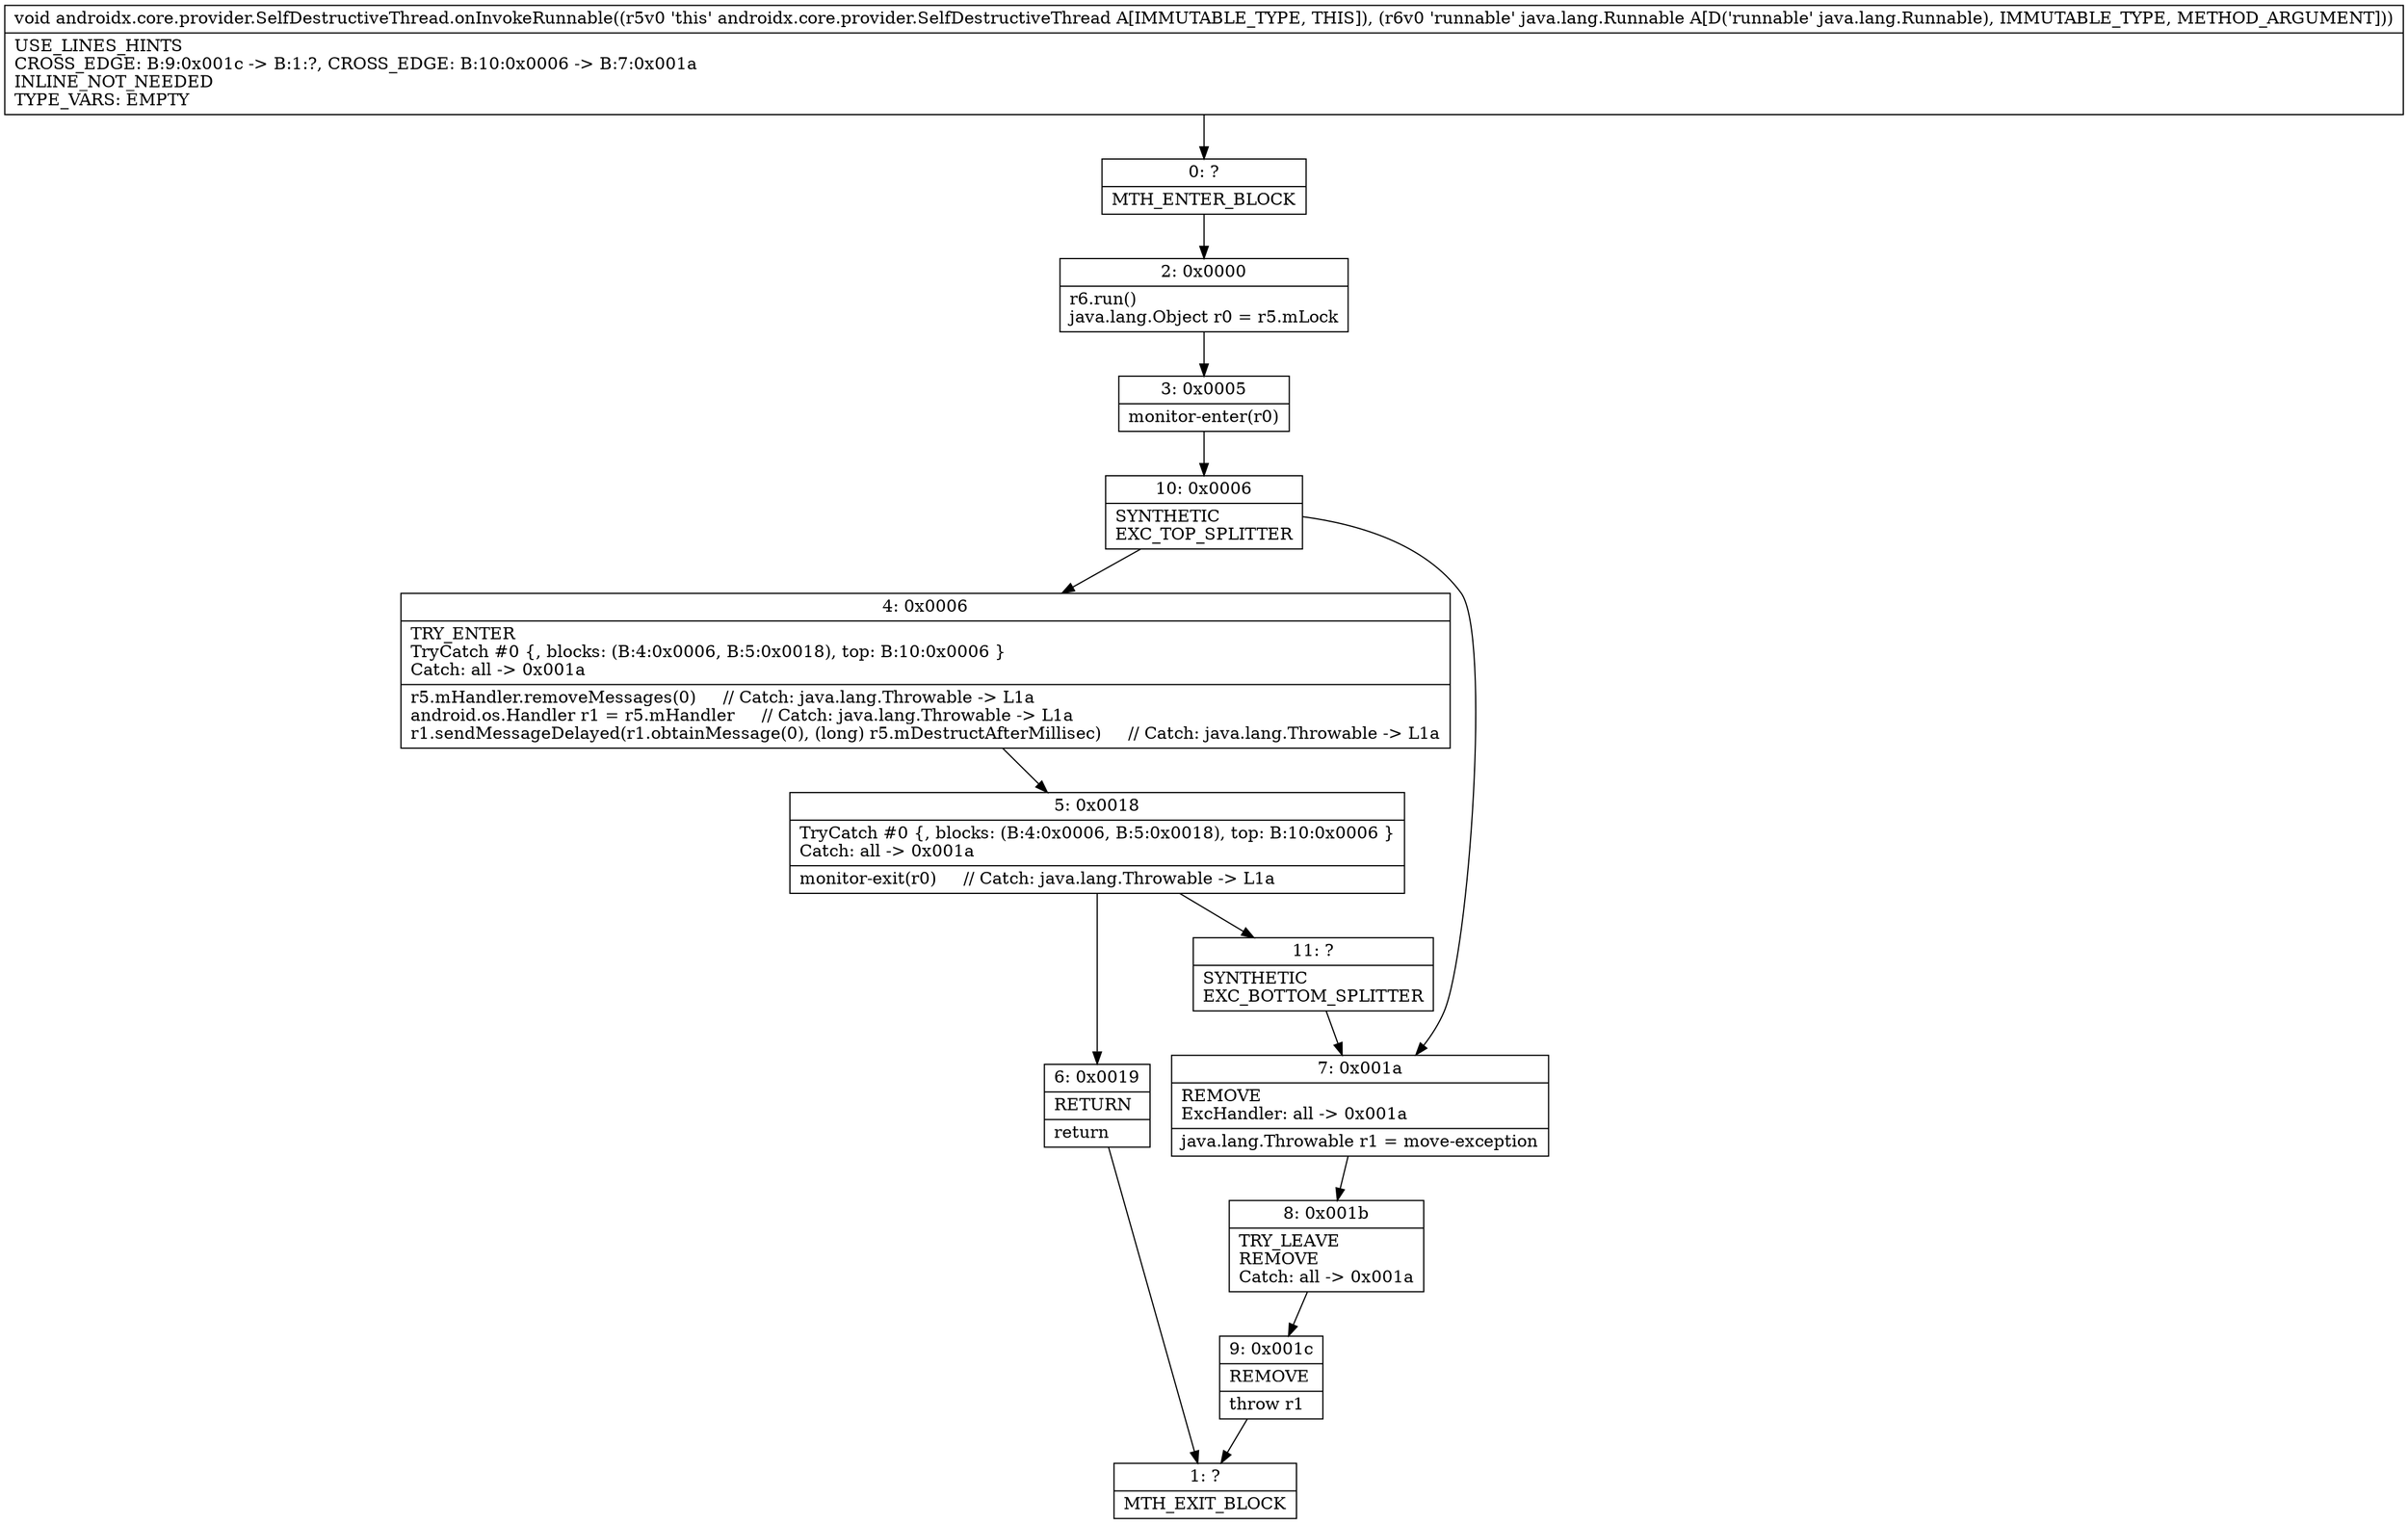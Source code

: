 digraph "CFG forandroidx.core.provider.SelfDestructiveThread.onInvokeRunnable(Ljava\/lang\/Runnable;)V" {
Node_0 [shape=record,label="{0\:\ ?|MTH_ENTER_BLOCK\l}"];
Node_2 [shape=record,label="{2\:\ 0x0000|r6.run()\ljava.lang.Object r0 = r5.mLock\l}"];
Node_3 [shape=record,label="{3\:\ 0x0005|monitor\-enter(r0)\l}"];
Node_10 [shape=record,label="{10\:\ 0x0006|SYNTHETIC\lEXC_TOP_SPLITTER\l}"];
Node_4 [shape=record,label="{4\:\ 0x0006|TRY_ENTER\lTryCatch #0 \{, blocks: (B:4:0x0006, B:5:0x0018), top: B:10:0x0006 \}\lCatch: all \-\> 0x001a\l|r5.mHandler.removeMessages(0)     \/\/ Catch: java.lang.Throwable \-\> L1a\landroid.os.Handler r1 = r5.mHandler     \/\/ Catch: java.lang.Throwable \-\> L1a\lr1.sendMessageDelayed(r1.obtainMessage(0), (long) r5.mDestructAfterMillisec)     \/\/ Catch: java.lang.Throwable \-\> L1a\l}"];
Node_5 [shape=record,label="{5\:\ 0x0018|TryCatch #0 \{, blocks: (B:4:0x0006, B:5:0x0018), top: B:10:0x0006 \}\lCatch: all \-\> 0x001a\l|monitor\-exit(r0)     \/\/ Catch: java.lang.Throwable \-\> L1a\l}"];
Node_6 [shape=record,label="{6\:\ 0x0019|RETURN\l|return\l}"];
Node_1 [shape=record,label="{1\:\ ?|MTH_EXIT_BLOCK\l}"];
Node_11 [shape=record,label="{11\:\ ?|SYNTHETIC\lEXC_BOTTOM_SPLITTER\l}"];
Node_7 [shape=record,label="{7\:\ 0x001a|REMOVE\lExcHandler: all \-\> 0x001a\l|java.lang.Throwable r1 = move\-exception\l}"];
Node_8 [shape=record,label="{8\:\ 0x001b|TRY_LEAVE\lREMOVE\lCatch: all \-\> 0x001a\l}"];
Node_9 [shape=record,label="{9\:\ 0x001c|REMOVE\l|throw r1\l}"];
MethodNode[shape=record,label="{void androidx.core.provider.SelfDestructiveThread.onInvokeRunnable((r5v0 'this' androidx.core.provider.SelfDestructiveThread A[IMMUTABLE_TYPE, THIS]), (r6v0 'runnable' java.lang.Runnable A[D('runnable' java.lang.Runnable), IMMUTABLE_TYPE, METHOD_ARGUMENT]))  | USE_LINES_HINTS\lCROSS_EDGE: B:9:0x001c \-\> B:1:?, CROSS_EDGE: B:10:0x0006 \-\> B:7:0x001a\lINLINE_NOT_NEEDED\lTYPE_VARS: EMPTY\l}"];
MethodNode -> Node_0;Node_0 -> Node_2;
Node_2 -> Node_3;
Node_3 -> Node_10;
Node_10 -> Node_4;
Node_10 -> Node_7;
Node_4 -> Node_5;
Node_5 -> Node_6;
Node_5 -> Node_11;
Node_6 -> Node_1;
Node_11 -> Node_7;
Node_7 -> Node_8;
Node_8 -> Node_9;
Node_9 -> Node_1;
}

